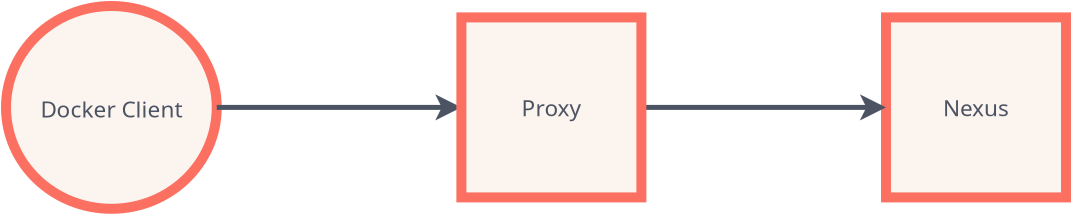 <?xml version="1.0" encoding="UTF-8"?>
<dia:diagram xmlns:dia="http://www.lysator.liu.se/~alla/dia/">
  <dia:layer name="Background" visible="true" active="true">
    <dia:object type="Flowchart - Ellipse" version="0" id="O0">
      <dia:attribute name="obj_pos">
        <dia:point val="15,15"/>
      </dia:attribute>
      <dia:attribute name="obj_bb">
        <dia:rectangle val="14.75,14.75;25.787,25.39"/>
      </dia:attribute>
      <dia:attribute name="elem_corner">
        <dia:point val="15,15"/>
      </dia:attribute>
      <dia:attribute name="elem_width">
        <dia:real val="10.537"/>
      </dia:attribute>
      <dia:attribute name="elem_height">
        <dia:real val="10.14"/>
      </dia:attribute>
      <dia:attribute name="border_width">
        <dia:real val="0.5"/>
      </dia:attribute>
      <dia:attribute name="border_color">
        <dia:color val="#fc7061"/>
      </dia:attribute>
      <dia:attribute name="inner_color">
        <dia:color val="#fcf4ef"/>
      </dia:attribute>
      <dia:attribute name="show_background">
        <dia:boolean val="true"/>
      </dia:attribute>
      <dia:attribute name="padding">
        <dia:real val="0.35"/>
      </dia:attribute>
      <dia:attribute name="text">
        <dia:composite type="text">
          <dia:attribute name="string">
            <dia:string>#Docker Client#</dia:string>
          </dia:attribute>
          <dia:attribute name="font">
            <dia:font family="sans" style="0" name="Helvetica"/>
          </dia:attribute>
          <dia:attribute name="height">
            <dia:real val="1.411"/>
          </dia:attribute>
          <dia:attribute name="pos">
            <dia:point val="20.269,20.412"/>
          </dia:attribute>
          <dia:attribute name="color">
            <dia:color val="#4c5464"/>
          </dia:attribute>
          <dia:attribute name="alignment">
            <dia:enum val="1"/>
          </dia:attribute>
        </dia:composite>
      </dia:attribute>
    </dia:object>
    <dia:object type="Standard - Text" version="1" id="O1">
      <dia:attribute name="obj_pos">
        <dia:point val="36,19"/>
      </dia:attribute>
      <dia:attribute name="obj_bb">
        <dia:rectangle val="36,18.406;36,19.151"/>
      </dia:attribute>
      <dia:attribute name="text">
        <dia:composite type="text">
          <dia:attribute name="string">
            <dia:string>##</dia:string>
          </dia:attribute>
          <dia:attribute name="font">
            <dia:font family="sans" style="0" name="Helvetica"/>
          </dia:attribute>
          <dia:attribute name="height">
            <dia:real val="0.8"/>
          </dia:attribute>
          <dia:attribute name="pos">
            <dia:point val="36,19"/>
          </dia:attribute>
          <dia:attribute name="color">
            <dia:color val="#000000"/>
          </dia:attribute>
          <dia:attribute name="alignment">
            <dia:enum val="0"/>
          </dia:attribute>
        </dia:composite>
      </dia:attribute>
      <dia:attribute name="valign">
        <dia:enum val="3"/>
      </dia:attribute>
    </dia:object>
    <dia:group>
      <dia:object type="Standard - Box" version="0" id="O2">
        <dia:attribute name="obj_pos">
          <dia:point val="59,15.57"/>
        </dia:attribute>
        <dia:attribute name="obj_bb">
          <dia:rectangle val="58.75,15.32;68.25,24.82"/>
        </dia:attribute>
        <dia:attribute name="elem_corner">
          <dia:point val="59,15.57"/>
        </dia:attribute>
        <dia:attribute name="elem_width">
          <dia:real val="9"/>
        </dia:attribute>
        <dia:attribute name="elem_height">
          <dia:real val="9"/>
        </dia:attribute>
        <dia:attribute name="border_width">
          <dia:real val="0.5"/>
        </dia:attribute>
        <dia:attribute name="border_color">
          <dia:color val="#fc7061"/>
        </dia:attribute>
        <dia:attribute name="inner_color">
          <dia:color val="#fcf4ef"/>
        </dia:attribute>
        <dia:attribute name="show_background">
          <dia:boolean val="true"/>
        </dia:attribute>
        <dia:attribute name="aspect">
          <dia:enum val="2"/>
        </dia:attribute>
      </dia:object>
      <dia:object type="Standard - Text" version="1" id="O3">
        <dia:attribute name="obj_pos">
          <dia:point val="63.5,20.07"/>
        </dia:attribute>
        <dia:attribute name="obj_bb">
          <dia:rectangle val="61.8,19.413;65.2,20.727"/>
        </dia:attribute>
        <dia:attribute name="text">
          <dia:composite type="text">
            <dia:attribute name="string">
              <dia:string>#Nexus#</dia:string>
            </dia:attribute>
            <dia:attribute name="font">
              <dia:font family="sans" style="0" name="Helvetica"/>
            </dia:attribute>
            <dia:attribute name="height">
              <dia:real val="1.411"/>
            </dia:attribute>
            <dia:attribute name="pos">
              <dia:point val="63.5,20.461"/>
            </dia:attribute>
            <dia:attribute name="color">
              <dia:color val="#4c5464"/>
            </dia:attribute>
            <dia:attribute name="alignment">
              <dia:enum val="1"/>
            </dia:attribute>
          </dia:composite>
        </dia:attribute>
        <dia:attribute name="valign">
          <dia:enum val="2"/>
        </dia:attribute>
      </dia:object>
    </dia:group>
    <dia:object type="Standard - Line" version="0" id="O4">
      <dia:attribute name="obj_pos">
        <dia:point val="25.537,20.07"/>
      </dia:attribute>
      <dia:attribute name="obj_bb">
        <dia:rectangle val="25.412,19.416;38.048,20.725"/>
      </dia:attribute>
      <dia:attribute name="conn_endpoints">
        <dia:point val="25.537,20.07"/>
        <dia:point val="37.769,20.07"/>
      </dia:attribute>
      <dia:attribute name="numcp">
        <dia:int val="1"/>
      </dia:attribute>
      <dia:attribute name="line_color">
        <dia:color val="#4c5464"/>
      </dia:attribute>
      <dia:attribute name="line_width">
        <dia:real val="0.25"/>
      </dia:attribute>
      <dia:attribute name="end_arrow">
        <dia:enum val="22"/>
      </dia:attribute>
      <dia:attribute name="end_arrow_length">
        <dia:real val="0.75"/>
      </dia:attribute>
      <dia:attribute name="end_arrow_width">
        <dia:real val="0.75"/>
      </dia:attribute>
      <dia:connections>
        <dia:connection handle="0" to="O0" connection="0"/>
        <dia:connection handle="1" to="O6" connection="3"/>
      </dia:connections>
    </dia:object>
    <dia:object type="Standard - Line" version="0" id="O5">
      <dia:attribute name="obj_pos">
        <dia:point val="46.769,20.07"/>
      </dia:attribute>
      <dia:attribute name="obj_bb">
        <dia:rectangle val="46.644,19.416;59.279,20.725"/>
      </dia:attribute>
      <dia:attribute name="conn_endpoints">
        <dia:point val="46.769,20.07"/>
        <dia:point val="59,20.07"/>
      </dia:attribute>
      <dia:attribute name="numcp">
        <dia:int val="1"/>
      </dia:attribute>
      <dia:attribute name="line_color">
        <dia:color val="#4c5464"/>
      </dia:attribute>
      <dia:attribute name="line_width">
        <dia:real val="0.25"/>
      </dia:attribute>
      <dia:attribute name="end_arrow">
        <dia:enum val="22"/>
      </dia:attribute>
      <dia:attribute name="end_arrow_length">
        <dia:real val="0.75"/>
      </dia:attribute>
      <dia:attribute name="end_arrow_width">
        <dia:real val="0.75"/>
      </dia:attribute>
      <dia:connections>
        <dia:connection handle="0" to="O6" connection="4"/>
        <dia:connection handle="1" to="O2" connection="3"/>
      </dia:connections>
    </dia:object>
    <dia:group>
      <dia:object type="Standard - Box" version="0" id="O6">
        <dia:attribute name="obj_pos">
          <dia:point val="37.769,15.57"/>
        </dia:attribute>
        <dia:attribute name="obj_bb">
          <dia:rectangle val="37.519,15.32;47.019,24.82"/>
        </dia:attribute>
        <dia:attribute name="elem_corner">
          <dia:point val="37.769,15.57"/>
        </dia:attribute>
        <dia:attribute name="elem_width">
          <dia:real val="9"/>
        </dia:attribute>
        <dia:attribute name="elem_height">
          <dia:real val="9"/>
        </dia:attribute>
        <dia:attribute name="border_width">
          <dia:real val="0.5"/>
        </dia:attribute>
        <dia:attribute name="border_color">
          <dia:color val="#fc7061"/>
        </dia:attribute>
        <dia:attribute name="inner_color">
          <dia:color val="#fcf4ef"/>
        </dia:attribute>
        <dia:attribute name="show_background">
          <dia:boolean val="true"/>
        </dia:attribute>
        <dia:attribute name="aspect">
          <dia:enum val="2"/>
        </dia:attribute>
      </dia:object>
      <dia:object type="Standard - Text" version="1" id="O7">
        <dia:attribute name="obj_pos">
          <dia:point val="42.269,20.07"/>
        </dia:attribute>
        <dia:attribute name="obj_bb">
          <dia:rectangle val="40.536,19.364;43.969,20.776"/>
        </dia:attribute>
        <dia:attribute name="text">
          <dia:composite type="text">
            <dia:attribute name="string">
              <dia:string>#Proxy#</dia:string>
            </dia:attribute>
            <dia:attribute name="font">
              <dia:font family="sans" style="0" name="Helvetica"/>
            </dia:attribute>
            <dia:attribute name="height">
              <dia:real val="1.411"/>
            </dia:attribute>
            <dia:attribute name="pos">
              <dia:point val="42.269,20.445"/>
            </dia:attribute>
            <dia:attribute name="color">
              <dia:color val="#4c5464"/>
            </dia:attribute>
            <dia:attribute name="alignment">
              <dia:enum val="1"/>
            </dia:attribute>
          </dia:composite>
        </dia:attribute>
        <dia:attribute name="valign">
          <dia:enum val="2"/>
        </dia:attribute>
      </dia:object>
    </dia:group>
  </dia:layer>
</dia:diagram>
